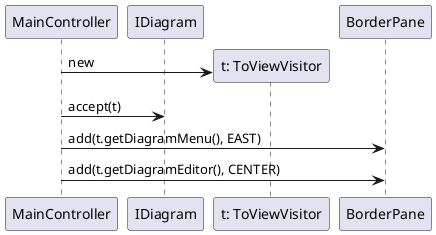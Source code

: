 @startuml

participant MainController as C
participant IDiagram

create "t: ToViewVisitor"
C -> "t: ToViewVisitor": new

C -> IDiagram: accept(t)

C -> BorderPane: add(t.getDiagramMenu(), EAST)

C -> BorderPane: add(t.getDiagramEditor(), CENTER)

@enduml
